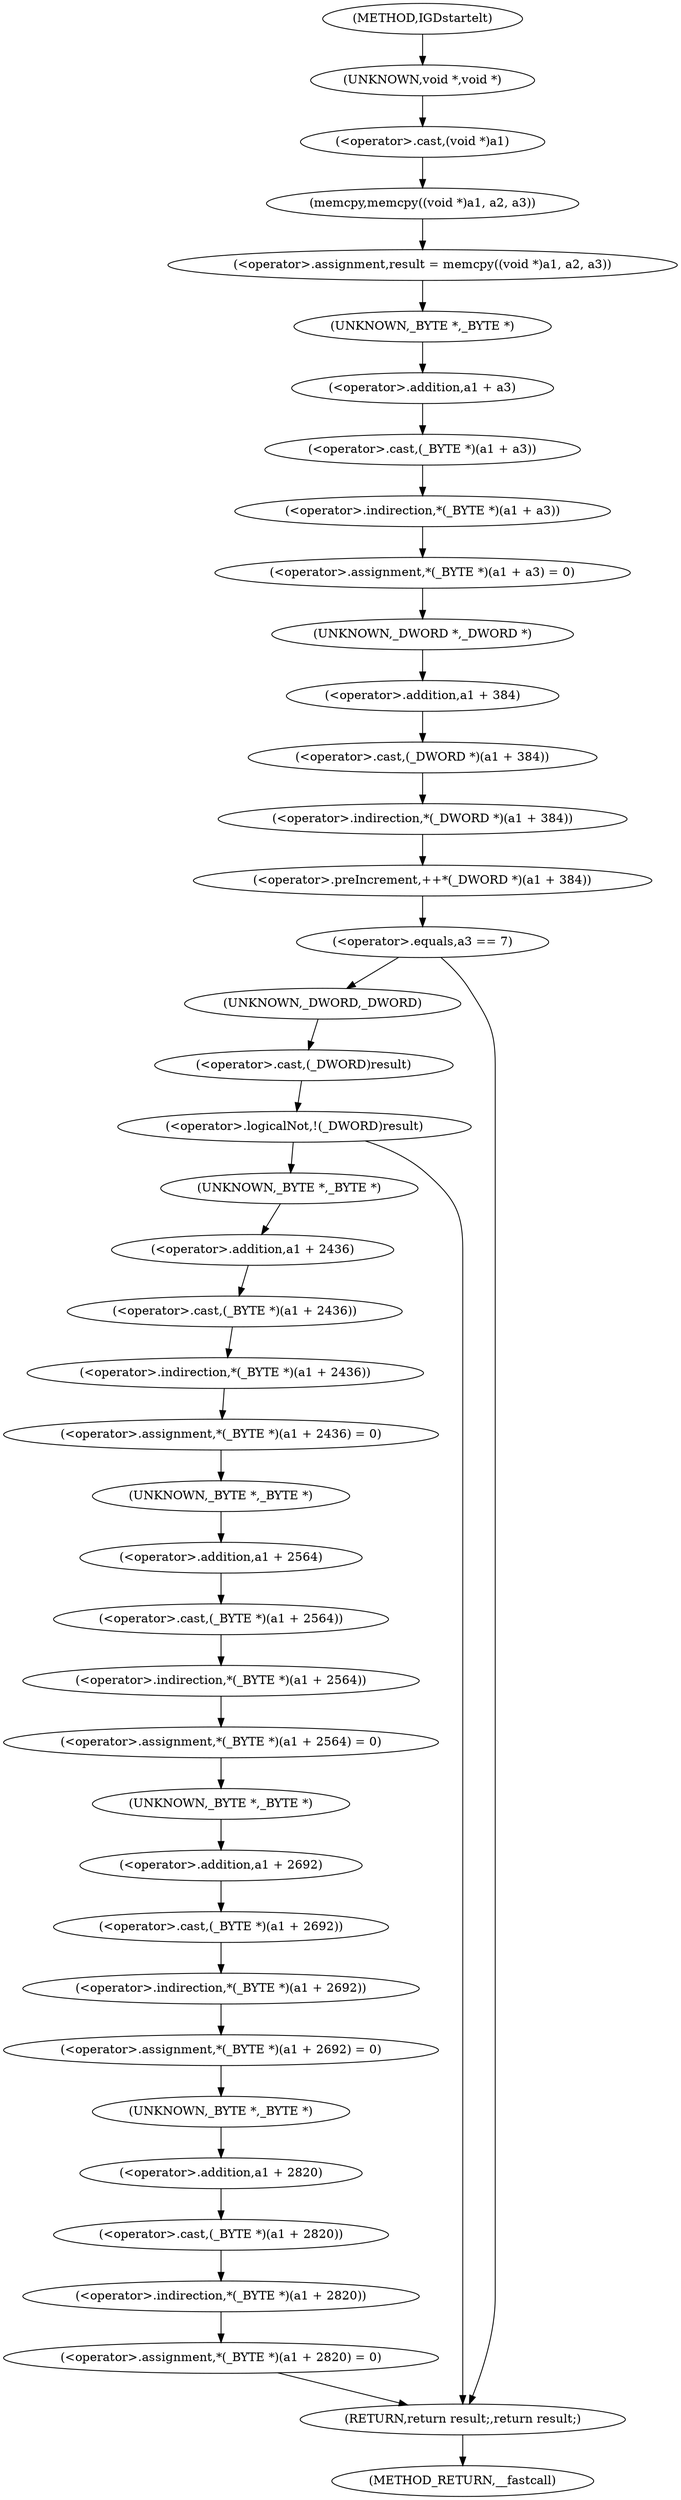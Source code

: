digraph IGDstartelt {  
"1000108" [label = "(<operator>.assignment,result = memcpy((void *)a1, a2, a3))" ]
"1000110" [label = "(memcpy,memcpy((void *)a1, a2, a3))" ]
"1000111" [label = "(<operator>.cast,(void *)a1)" ]
"1000112" [label = "(UNKNOWN,void *,void *)" ]
"1000116" [label = "(<operator>.assignment,*(_BYTE *)(a1 + a3) = 0)" ]
"1000117" [label = "(<operator>.indirection,*(_BYTE *)(a1 + a3))" ]
"1000118" [label = "(<operator>.cast,(_BYTE *)(a1 + a3))" ]
"1000119" [label = "(UNKNOWN,_BYTE *,_BYTE *)" ]
"1000120" [label = "(<operator>.addition,a1 + a3)" ]
"1000124" [label = "(<operator>.preIncrement,++*(_DWORD *)(a1 + 384))" ]
"1000125" [label = "(<operator>.indirection,*(_DWORD *)(a1 + 384))" ]
"1000126" [label = "(<operator>.cast,(_DWORD *)(a1 + 384))" ]
"1000127" [label = "(UNKNOWN,_DWORD *,_DWORD *)" ]
"1000128" [label = "(<operator>.addition,a1 + 384)" ]
"1000132" [label = "(<operator>.equals,a3 == 7)" ]
"1000137" [label = "(<operator>.logicalNot,!(_DWORD)result)" ]
"1000138" [label = "(<operator>.cast,(_DWORD)result)" ]
"1000139" [label = "(UNKNOWN,_DWORD,_DWORD)" ]
"1000142" [label = "(<operator>.assignment,*(_BYTE *)(a1 + 2436) = 0)" ]
"1000143" [label = "(<operator>.indirection,*(_BYTE *)(a1 + 2436))" ]
"1000144" [label = "(<operator>.cast,(_BYTE *)(a1 + 2436))" ]
"1000145" [label = "(UNKNOWN,_BYTE *,_BYTE *)" ]
"1000146" [label = "(<operator>.addition,a1 + 2436)" ]
"1000150" [label = "(<operator>.assignment,*(_BYTE *)(a1 + 2564) = 0)" ]
"1000151" [label = "(<operator>.indirection,*(_BYTE *)(a1 + 2564))" ]
"1000152" [label = "(<operator>.cast,(_BYTE *)(a1 + 2564))" ]
"1000153" [label = "(UNKNOWN,_BYTE *,_BYTE *)" ]
"1000154" [label = "(<operator>.addition,a1 + 2564)" ]
"1000158" [label = "(<operator>.assignment,*(_BYTE *)(a1 + 2692) = 0)" ]
"1000159" [label = "(<operator>.indirection,*(_BYTE *)(a1 + 2692))" ]
"1000160" [label = "(<operator>.cast,(_BYTE *)(a1 + 2692))" ]
"1000161" [label = "(UNKNOWN,_BYTE *,_BYTE *)" ]
"1000162" [label = "(<operator>.addition,a1 + 2692)" ]
"1000166" [label = "(<operator>.assignment,*(_BYTE *)(a1 + 2820) = 0)" ]
"1000167" [label = "(<operator>.indirection,*(_BYTE *)(a1 + 2820))" ]
"1000168" [label = "(<operator>.cast,(_BYTE *)(a1 + 2820))" ]
"1000169" [label = "(UNKNOWN,_BYTE *,_BYTE *)" ]
"1000170" [label = "(<operator>.addition,a1 + 2820)" ]
"1000174" [label = "(RETURN,return result;,return result;)" ]
"1000102" [label = "(METHOD,IGDstartelt)" ]
"1000176" [label = "(METHOD_RETURN,__fastcall)" ]
  "1000108" -> "1000119" 
  "1000110" -> "1000108" 
  "1000111" -> "1000110" 
  "1000112" -> "1000111" 
  "1000116" -> "1000127" 
  "1000117" -> "1000116" 
  "1000118" -> "1000117" 
  "1000119" -> "1000120" 
  "1000120" -> "1000118" 
  "1000124" -> "1000132" 
  "1000125" -> "1000124" 
  "1000126" -> "1000125" 
  "1000127" -> "1000128" 
  "1000128" -> "1000126" 
  "1000132" -> "1000139" 
  "1000132" -> "1000174" 
  "1000137" -> "1000145" 
  "1000137" -> "1000174" 
  "1000138" -> "1000137" 
  "1000139" -> "1000138" 
  "1000142" -> "1000153" 
  "1000143" -> "1000142" 
  "1000144" -> "1000143" 
  "1000145" -> "1000146" 
  "1000146" -> "1000144" 
  "1000150" -> "1000161" 
  "1000151" -> "1000150" 
  "1000152" -> "1000151" 
  "1000153" -> "1000154" 
  "1000154" -> "1000152" 
  "1000158" -> "1000169" 
  "1000159" -> "1000158" 
  "1000160" -> "1000159" 
  "1000161" -> "1000162" 
  "1000162" -> "1000160" 
  "1000166" -> "1000174" 
  "1000167" -> "1000166" 
  "1000168" -> "1000167" 
  "1000169" -> "1000170" 
  "1000170" -> "1000168" 
  "1000174" -> "1000176" 
  "1000102" -> "1000112" 
}
